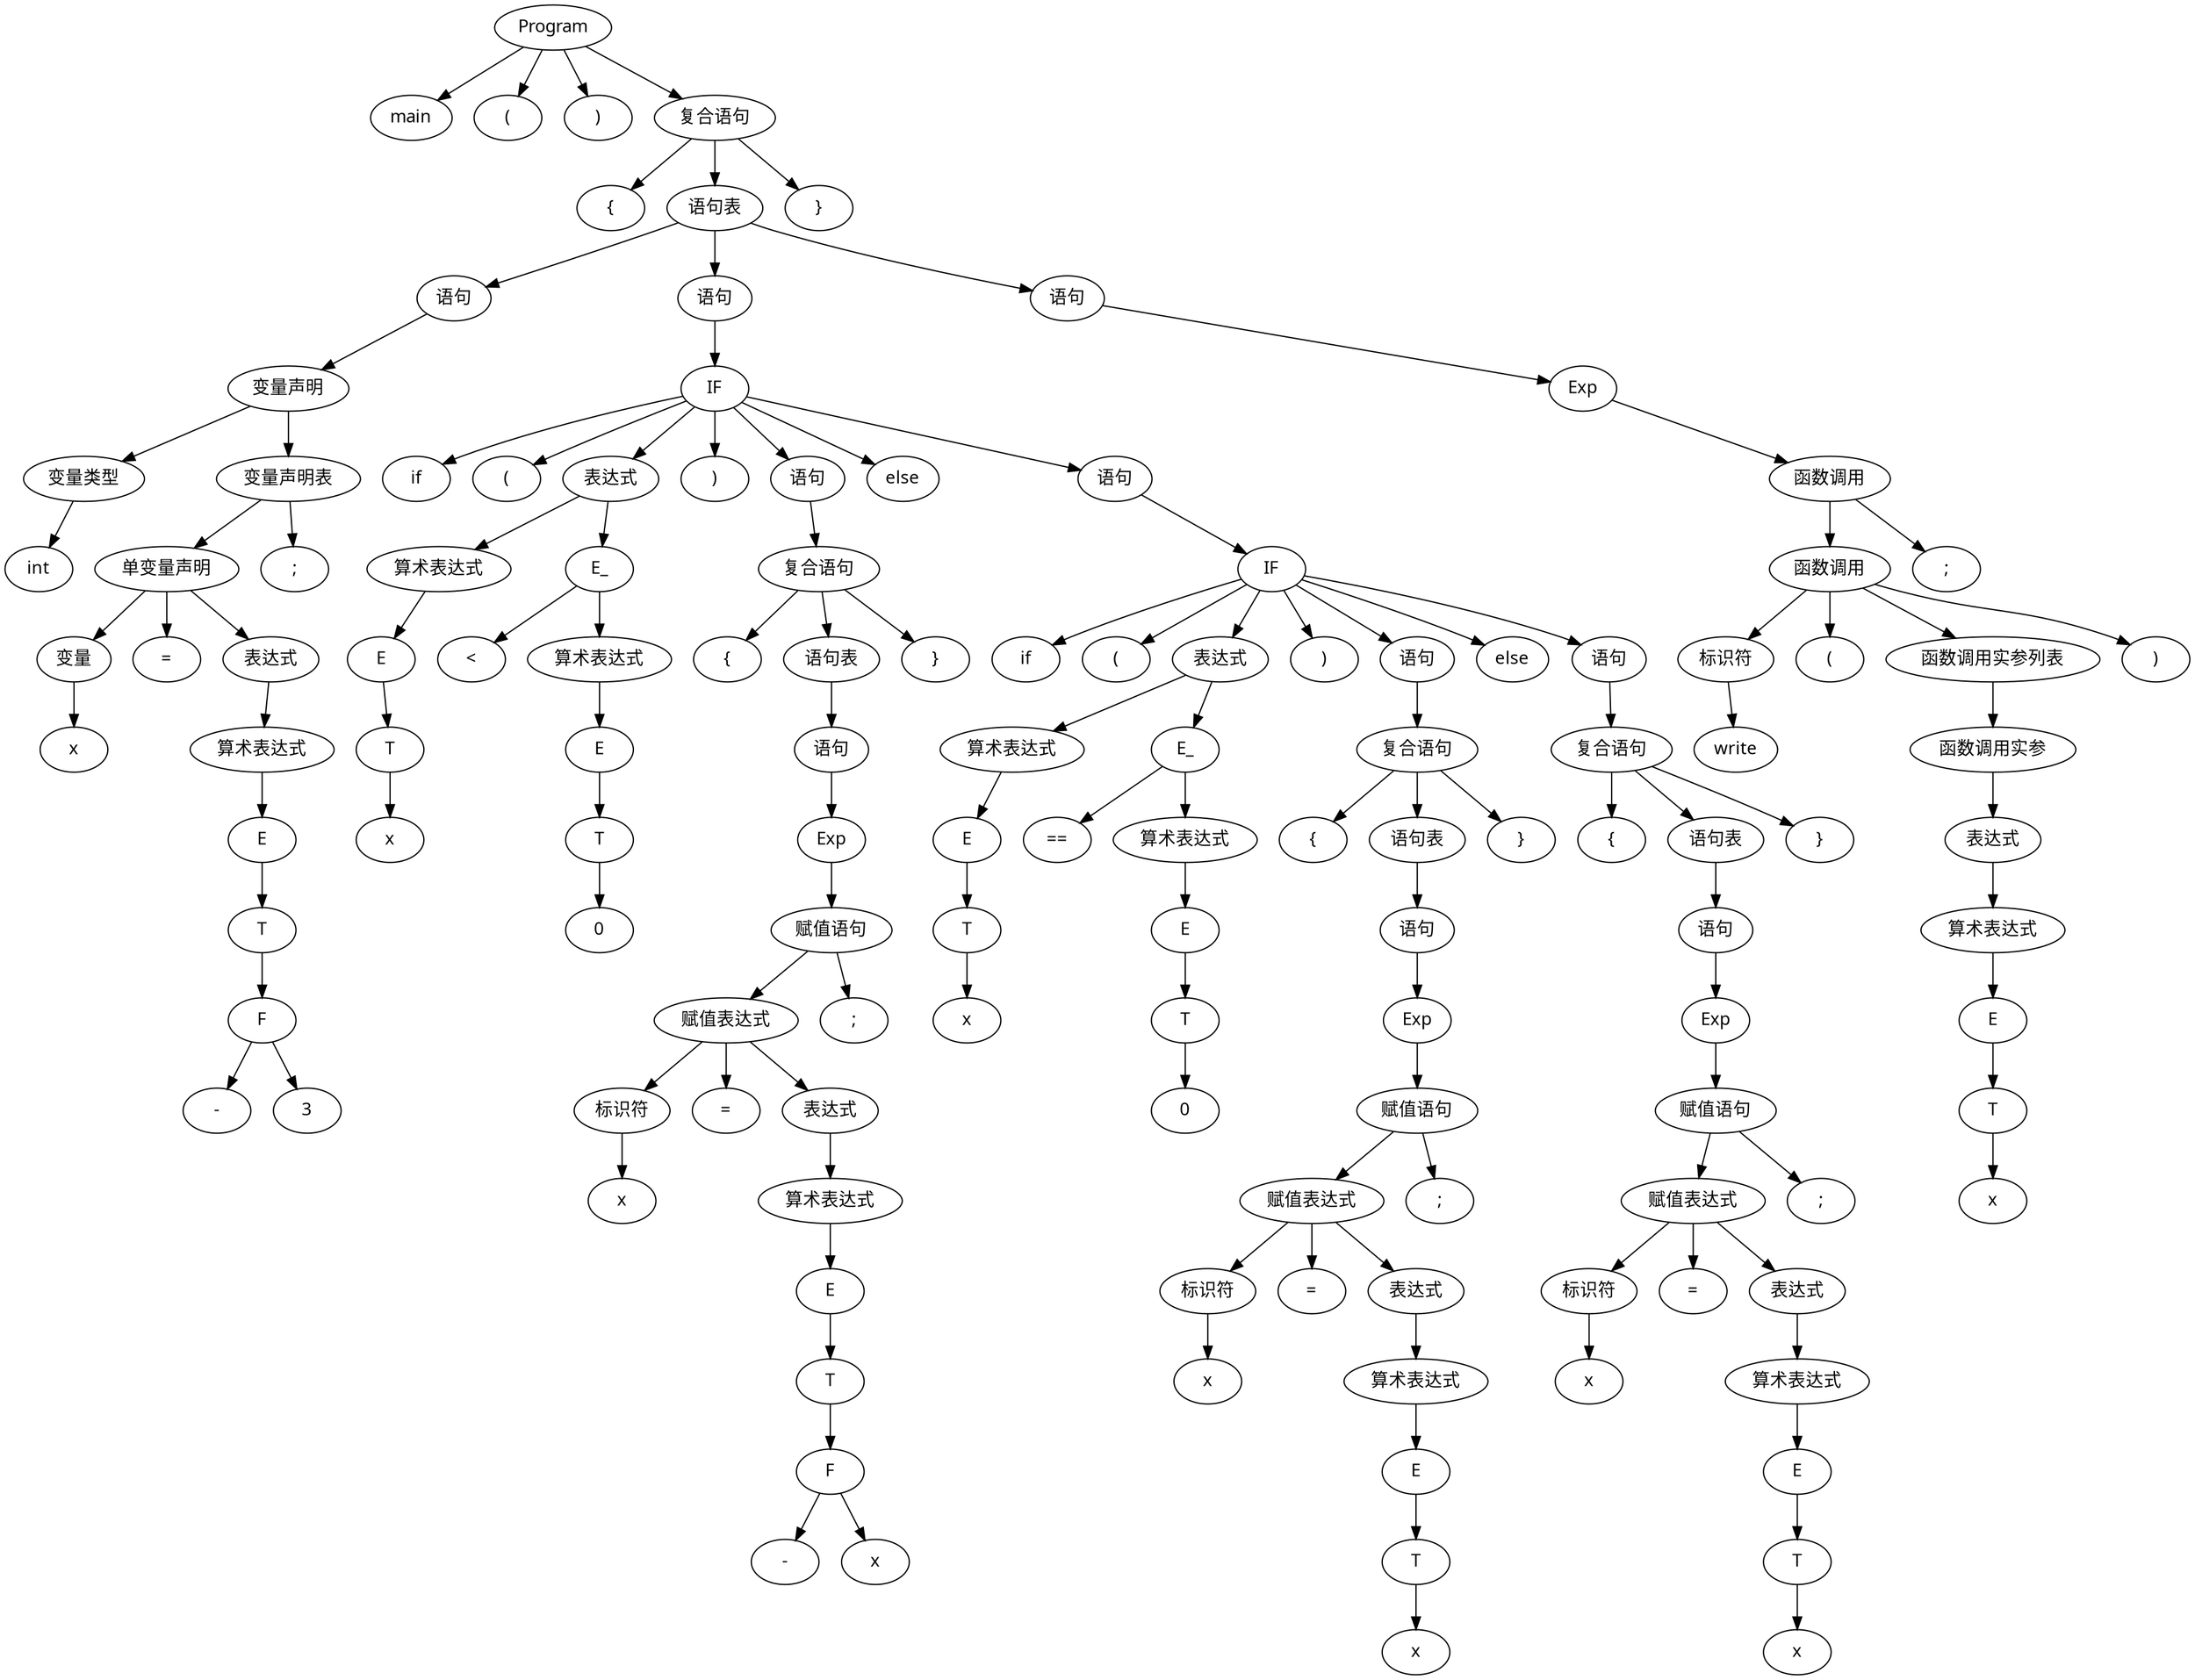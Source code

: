 // test1.2.txt
digraph {
	node [fontname="Microsoft YaHei"]
	1 [label=Program]
	2 [label=main]
	3 [label="("]
	4 [label=")"]
	5 [label="复合语句"]
	6 [label="{"]
	7 [label="语句表"]
	8 [label="语句"]
	9 [label="变量声明"]
	10 [label="变量类型"]
	11 [label=int]
	12 [label="变量声明表"]
	13 [label="单变量声明"]
	14 [label="变量"]
	15 [label=x]
	16 [label="="]
	17 [label="表达式"]
	18 [label="算术表达式"]
	19 [label=E]
	20 [label=T]
	21 [label=F]
	22 [label="-"]
	23 [label=3]
	24 [label=";"]
	25 [label="语句"]
	26 [label=IF]
	27 [label=if]
	28 [label="("]
	29 [label="表达式"]
	30 [label="算术表达式"]
	31 [label=E]
	32 [label=T]
	33 [label=x]
	34 [label=E_]
	35 [label="<"]
	36 [label="算术表达式"]
	37 [label=E]
	38 [label=T]
	39 [label=0]
	40 [label=")"]
	41 [label="语句"]
	42 [label="复合语句"]
	43 [label="{"]
	44 [label="语句表"]
	45 [label="语句"]
	46 [label=Exp]
	47 [label="赋值语句"]
	48 [label="赋值表达式"]
	49 [label="标识符"]
	50 [label=x]
	51 [label="="]
	52 [label="表达式"]
	53 [label="算术表达式"]
	54 [label=E]
	55 [label=T]
	56 [label=F]
	57 [label="-"]
	58 [label=x]
	59 [label=";"]
	60 [label="}"]
	61 [label=else]
	62 [label="语句"]
	63 [label=IF]
	64 [label=if]
	65 [label="("]
	66 [label="表达式"]
	67 [label="算术表达式"]
	68 [label=E]
	69 [label=T]
	70 [label=x]
	71 [label=E_]
	72 [label="=="]
	73 [label="算术表达式"]
	74 [label=E]
	75 [label=T]
	76 [label=0]
	77 [label=")"]
	78 [label="语句"]
	79 [label="复合语句"]
	80 [label="{"]
	81 [label="语句表"]
	82 [label="语句"]
	83 [label=Exp]
	84 [label="赋值语句"]
	85 [label="赋值表达式"]
	86 [label="标识符"]
	87 [label=x]
	88 [label="="]
	89 [label="表达式"]
	90 [label="算术表达式"]
	91 [label=E]
	92 [label=T]
	93 [label=x]
	94 [label=";"]
	95 [label="}"]
	96 [label=else]
	97 [label="语句"]
	98 [label="复合语句"]
	99 [label="{"]
	100 [label="语句表"]
	101 [label="语句"]
	102 [label=Exp]
	103 [label="赋值语句"]
	104 [label="赋值表达式"]
	105 [label="标识符"]
	106 [label=x]
	107 [label="="]
	108 [label="表达式"]
	109 [label="算术表达式"]
	110 [label=E]
	111 [label=T]
	112 [label=x]
	113 [label=";"]
	114 [label="}"]
	115 [label="语句"]
	116 [label=Exp]
	117 [label="函数调用"]
	118 [label="函数调用"]
	119 [label="标识符"]
	120 [label=write]
	121 [label="("]
	122 [label="函数调用实参列表"]
	123 [label="函数调用实参"]
	124 [label="表达式"]
	125 [label="算术表达式"]
	126 [label=E]
	127 [label=T]
	128 [label=x]
	129 [label=")"]
	130 [label=";"]
	131 [label="}"]
	1 -> 2
	1 -> 3
	1 -> 4
	1 -> 5
	5 -> 6
	5 -> 7
	7 -> 8
	8 -> 9
	9 -> 10
	10 -> 11
	9 -> 12
	12 -> 13
	13 -> 14
	14 -> 15
	13 -> 16
	13 -> 17
	17 -> 18
	18 -> 19
	19 -> 20
	20 -> 21
	21 -> 22
	21 -> 23
	12 -> 24
	7 -> 25
	25 -> 26
	26 -> 27
	26 -> 28
	26 -> 29
	29 -> 30
	30 -> 31
	31 -> 32
	32 -> 33
	29 -> 34
	34 -> 35
	34 -> 36
	36 -> 37
	37 -> 38
	38 -> 39
	26 -> 40
	26 -> 41
	41 -> 42
	42 -> 43
	42 -> 44
	44 -> 45
	45 -> 46
	46 -> 47
	47 -> 48
	48 -> 49
	49 -> 50
	48 -> 51
	48 -> 52
	52 -> 53
	53 -> 54
	54 -> 55
	55 -> 56
	56 -> 57
	56 -> 58
	47 -> 59
	42 -> 60
	26 -> 61
	26 -> 62
	62 -> 63
	63 -> 64
	63 -> 65
	63 -> 66
	66 -> 67
	67 -> 68
	68 -> 69
	69 -> 70
	66 -> 71
	71 -> 72
	71 -> 73
	73 -> 74
	74 -> 75
	75 -> 76
	63 -> 77
	63 -> 78
	78 -> 79
	79 -> 80
	79 -> 81
	81 -> 82
	82 -> 83
	83 -> 84
	84 -> 85
	85 -> 86
	86 -> 87
	85 -> 88
	85 -> 89
	89 -> 90
	90 -> 91
	91 -> 92
	92 -> 93
	84 -> 94
	79 -> 95
	63 -> 96
	63 -> 97
	97 -> 98
	98 -> 99
	98 -> 100
	100 -> 101
	101 -> 102
	102 -> 103
	103 -> 104
	104 -> 105
	105 -> 106
	104 -> 107
	104 -> 108
	108 -> 109
	109 -> 110
	110 -> 111
	111 -> 112
	103 -> 113
	98 -> 114
	7 -> 115
	115 -> 116
	116 -> 117
	117 -> 118
	118 -> 119
	119 -> 120
	118 -> 121
	118 -> 122
	122 -> 123
	123 -> 124
	124 -> 125
	125 -> 126
	126 -> 127
	127 -> 128
	118 -> 129
	117 -> 130
	5 -> 131
}
